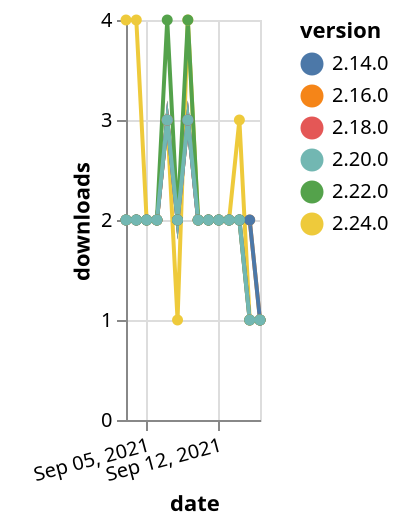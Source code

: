 {"$schema": "https://vega.github.io/schema/vega-lite/v5.json", "description": "A simple bar chart with embedded data.", "data": {"values": [{"date": "2021-09-03", "total": 1644, "delta": 2, "version": "2.16.0"}, {"date": "2021-09-04", "total": 1646, "delta": 2, "version": "2.16.0"}, {"date": "2021-09-05", "total": 1648, "delta": 2, "version": "2.16.0"}, {"date": "2021-09-06", "total": 1650, "delta": 2, "version": "2.16.0"}, {"date": "2021-09-07", "total": 1653, "delta": 3, "version": "2.16.0"}, {"date": "2021-09-08", "total": 1655, "delta": 2, "version": "2.16.0"}, {"date": "2021-09-09", "total": 1658, "delta": 3, "version": "2.16.0"}, {"date": "2021-09-10", "total": 1660, "delta": 2, "version": "2.16.0"}, {"date": "2021-09-11", "total": 1662, "delta": 2, "version": "2.16.0"}, {"date": "2021-09-12", "total": 1664, "delta": 2, "version": "2.16.0"}, {"date": "2021-09-13", "total": 1666, "delta": 2, "version": "2.16.0"}, {"date": "2021-09-14", "total": 1668, "delta": 2, "version": "2.16.0"}, {"date": "2021-09-15", "total": 1670, "delta": 2, "version": "2.16.0"}, {"date": "2021-09-16", "total": 1671, "delta": 1, "version": "2.16.0"}, {"date": "2021-09-03", "total": 229, "delta": 4, "version": "2.24.0"}, {"date": "2021-09-04", "total": 233, "delta": 4, "version": "2.24.0"}, {"date": "2021-09-05", "total": 235, "delta": 2, "version": "2.24.0"}, {"date": "2021-09-06", "total": 237, "delta": 2, "version": "2.24.0"}, {"date": "2021-09-07", "total": 240, "delta": 3, "version": "2.24.0"}, {"date": "2021-09-08", "total": 241, "delta": 1, "version": "2.24.0"}, {"date": "2021-09-09", "total": 245, "delta": 4, "version": "2.24.0"}, {"date": "2021-09-10", "total": 247, "delta": 2, "version": "2.24.0"}, {"date": "2021-09-11", "total": 249, "delta": 2, "version": "2.24.0"}, {"date": "2021-09-12", "total": 251, "delta": 2, "version": "2.24.0"}, {"date": "2021-09-13", "total": 253, "delta": 2, "version": "2.24.0"}, {"date": "2021-09-14", "total": 256, "delta": 3, "version": "2.24.0"}, {"date": "2021-09-15", "total": 257, "delta": 1, "version": "2.24.0"}, {"date": "2021-09-16", "total": 258, "delta": 1, "version": "2.24.0"}, {"date": "2021-09-03", "total": 1477, "delta": 2, "version": "2.18.0"}, {"date": "2021-09-04", "total": 1479, "delta": 2, "version": "2.18.0"}, {"date": "2021-09-05", "total": 1481, "delta": 2, "version": "2.18.0"}, {"date": "2021-09-06", "total": 1483, "delta": 2, "version": "2.18.0"}, {"date": "2021-09-07", "total": 1486, "delta": 3, "version": "2.18.0"}, {"date": "2021-09-08", "total": 1488, "delta": 2, "version": "2.18.0"}, {"date": "2021-09-09", "total": 1491, "delta": 3, "version": "2.18.0"}, {"date": "2021-09-10", "total": 1493, "delta": 2, "version": "2.18.0"}, {"date": "2021-09-11", "total": 1495, "delta": 2, "version": "2.18.0"}, {"date": "2021-09-12", "total": 1497, "delta": 2, "version": "2.18.0"}, {"date": "2021-09-13", "total": 1499, "delta": 2, "version": "2.18.0"}, {"date": "2021-09-14", "total": 1501, "delta": 2, "version": "2.18.0"}, {"date": "2021-09-15", "total": 1502, "delta": 1, "version": "2.18.0"}, {"date": "2021-09-16", "total": 1503, "delta": 1, "version": "2.18.0"}, {"date": "2021-09-03", "total": 2050, "delta": 2, "version": "2.14.0"}, {"date": "2021-09-04", "total": 2052, "delta": 2, "version": "2.14.0"}, {"date": "2021-09-05", "total": 2054, "delta": 2, "version": "2.14.0"}, {"date": "2021-09-06", "total": 2056, "delta": 2, "version": "2.14.0"}, {"date": "2021-09-07", "total": 2059, "delta": 3, "version": "2.14.0"}, {"date": "2021-09-08", "total": 2061, "delta": 2, "version": "2.14.0"}, {"date": "2021-09-09", "total": 2064, "delta": 3, "version": "2.14.0"}, {"date": "2021-09-10", "total": 2066, "delta": 2, "version": "2.14.0"}, {"date": "2021-09-11", "total": 2068, "delta": 2, "version": "2.14.0"}, {"date": "2021-09-12", "total": 2070, "delta": 2, "version": "2.14.0"}, {"date": "2021-09-13", "total": 2072, "delta": 2, "version": "2.14.0"}, {"date": "2021-09-14", "total": 2074, "delta": 2, "version": "2.14.0"}, {"date": "2021-09-15", "total": 2076, "delta": 2, "version": "2.14.0"}, {"date": "2021-09-16", "total": 2077, "delta": 1, "version": "2.14.0"}, {"date": "2021-09-03", "total": 730, "delta": 2, "version": "2.22.0"}, {"date": "2021-09-04", "total": 732, "delta": 2, "version": "2.22.0"}, {"date": "2021-09-05", "total": 734, "delta": 2, "version": "2.22.0"}, {"date": "2021-09-06", "total": 736, "delta": 2, "version": "2.22.0"}, {"date": "2021-09-07", "total": 740, "delta": 4, "version": "2.22.0"}, {"date": "2021-09-08", "total": 742, "delta": 2, "version": "2.22.0"}, {"date": "2021-09-09", "total": 746, "delta": 4, "version": "2.22.0"}, {"date": "2021-09-10", "total": 748, "delta": 2, "version": "2.22.0"}, {"date": "2021-09-11", "total": 750, "delta": 2, "version": "2.22.0"}, {"date": "2021-09-12", "total": 752, "delta": 2, "version": "2.22.0"}, {"date": "2021-09-13", "total": 754, "delta": 2, "version": "2.22.0"}, {"date": "2021-09-14", "total": 756, "delta": 2, "version": "2.22.0"}, {"date": "2021-09-15", "total": 757, "delta": 1, "version": "2.22.0"}, {"date": "2021-09-16", "total": 758, "delta": 1, "version": "2.22.0"}, {"date": "2021-09-03", "total": 1004, "delta": 2, "version": "2.20.0"}, {"date": "2021-09-04", "total": 1006, "delta": 2, "version": "2.20.0"}, {"date": "2021-09-05", "total": 1008, "delta": 2, "version": "2.20.0"}, {"date": "2021-09-06", "total": 1010, "delta": 2, "version": "2.20.0"}, {"date": "2021-09-07", "total": 1013, "delta": 3, "version": "2.20.0"}, {"date": "2021-09-08", "total": 1015, "delta": 2, "version": "2.20.0"}, {"date": "2021-09-09", "total": 1018, "delta": 3, "version": "2.20.0"}, {"date": "2021-09-10", "total": 1020, "delta": 2, "version": "2.20.0"}, {"date": "2021-09-11", "total": 1022, "delta": 2, "version": "2.20.0"}, {"date": "2021-09-12", "total": 1024, "delta": 2, "version": "2.20.0"}, {"date": "2021-09-13", "total": 1026, "delta": 2, "version": "2.20.0"}, {"date": "2021-09-14", "total": 1028, "delta": 2, "version": "2.20.0"}, {"date": "2021-09-15", "total": 1029, "delta": 1, "version": "2.20.0"}, {"date": "2021-09-16", "total": 1030, "delta": 1, "version": "2.20.0"}]}, "width": "container", "mark": {"type": "line", "point": {"filled": true}}, "encoding": {"x": {"field": "date", "type": "temporal", "timeUnit": "yearmonthdate", "title": "date", "axis": {"labelAngle": -15}}, "y": {"field": "delta", "type": "quantitative", "title": "downloads"}, "color": {"field": "version", "type": "nominal"}, "tooltip": {"field": "delta"}}}